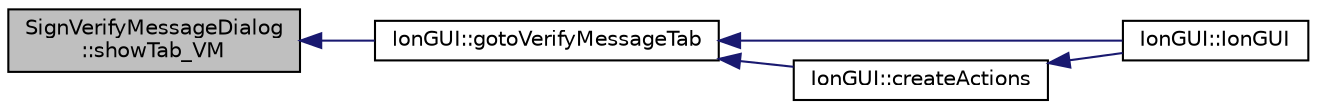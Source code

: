 digraph "SignVerifyMessageDialog::showTab_VM"
{
  edge [fontname="Helvetica",fontsize="10",labelfontname="Helvetica",labelfontsize="10"];
  node [fontname="Helvetica",fontsize="10",shape=record];
  rankdir="LR";
  Node188 [label="SignVerifyMessageDialog\l::showTab_VM",height=0.2,width=0.4,color="black", fillcolor="grey75", style="filled", fontcolor="black"];
  Node188 -> Node189 [dir="back",color="midnightblue",fontsize="10",style="solid",fontname="Helvetica"];
  Node189 [label="IonGUI::gotoVerifyMessageTab",height=0.2,width=0.4,color="black", fillcolor="white", style="filled",URL="$dc/d0b/class_ion_g_u_i.html#ada5cec309ba8b5580edb40bcb3258080",tooltip="Show Sign/Verify Message dialog and switch to verify message tab. "];
  Node189 -> Node190 [dir="back",color="midnightblue",fontsize="10",style="solid",fontname="Helvetica"];
  Node190 [label="IonGUI::IonGUI",height=0.2,width=0.4,color="black", fillcolor="white", style="filled",URL="$dc/d0b/class_ion_g_u_i.html#ad0e22e4901b039bcc987ef0328c8c5d4"];
  Node189 -> Node191 [dir="back",color="midnightblue",fontsize="10",style="solid",fontname="Helvetica"];
  Node191 [label="IonGUI::createActions",height=0.2,width=0.4,color="black", fillcolor="white", style="filled",URL="$dc/d0b/class_ion_g_u_i.html#a5a5e1c2fbc2fec3d925d654c61a8b252",tooltip="Create the main UI actions. "];
  Node191 -> Node190 [dir="back",color="midnightblue",fontsize="10",style="solid",fontname="Helvetica"];
}
